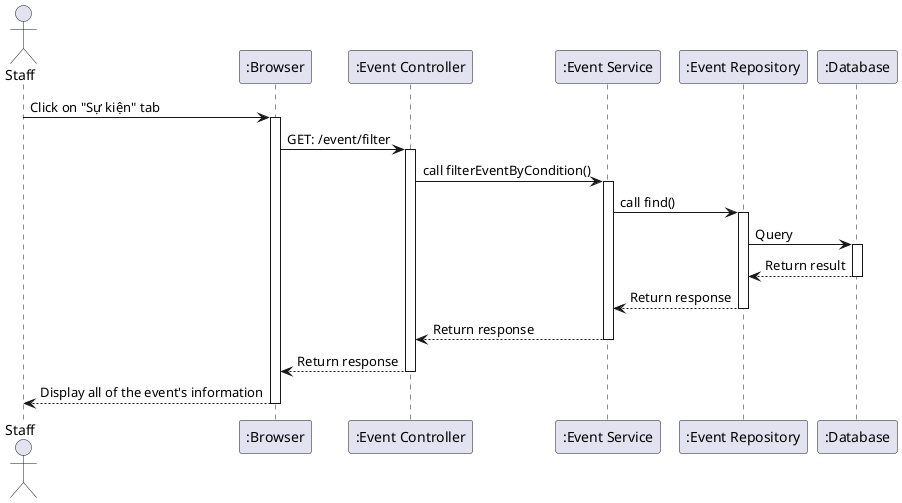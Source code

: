 @startuml
actor Staff as user
participant ":Browser" as a
participant ":Event Controller" as b
participant ":Event Service" as c
participant ":Event Repository" as d
participant ":Database" as e

user -> a++: Click on "Sự kiện" tab
a -> b++: GET: /event/filter
b -> c++: call filterEventByCondition()
c -> d++: call find()
d -> e++: Query
e --> d--: Return result
d --> c--: Return response
c --> b--: Return response
b --> a--: Return response
a --> user--: Display all of the event's information
@enduml